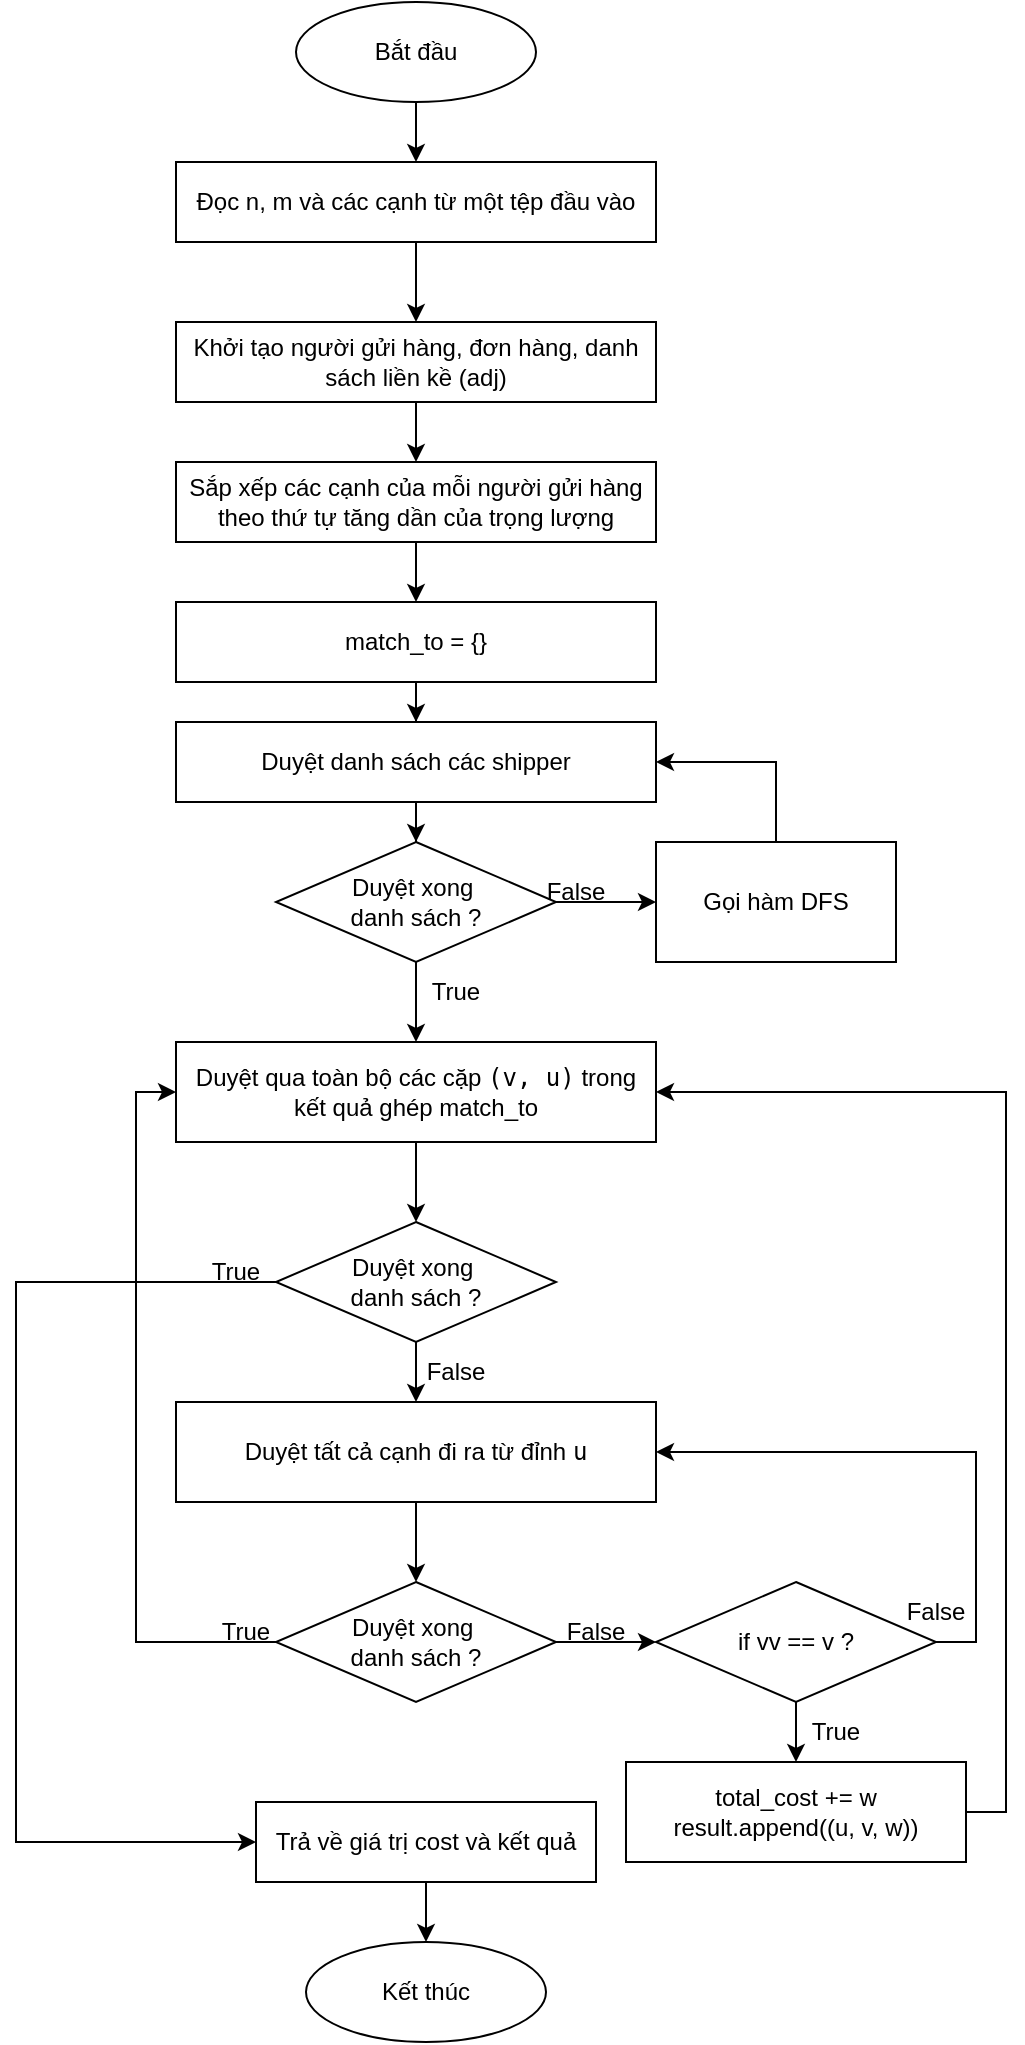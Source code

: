 <mxfile version="28.2.5" pages="2">
  <diagram name="Page-1" id="xVQ26TS-9nPnl3b0Swa5">
    <mxGraphModel dx="1240" dy="676" grid="1" gridSize="10" guides="1" tooltips="1" connect="1" arrows="1" fold="1" page="1" pageScale="1" pageWidth="850" pageHeight="1100" math="0" shadow="0">
      <root>
        <mxCell id="0" />
        <mxCell id="1" parent="0" />
        <mxCell id="2A_SbFSFQwI9NCKNKfQg-3" value="" style="edgeStyle=orthogonalEdgeStyle;rounded=0;orthogonalLoop=1;jettySize=auto;html=1;" edge="1" parent="1" source="2A_SbFSFQwI9NCKNKfQg-1" target="2A_SbFSFQwI9NCKNKfQg-2">
          <mxGeometry relative="1" as="geometry" />
        </mxCell>
        <mxCell id="2A_SbFSFQwI9NCKNKfQg-1" value="Bắt đầu" style="ellipse;whiteSpace=wrap;html=1;" vertex="1" parent="1">
          <mxGeometry x="340" y="30" width="120" height="50" as="geometry" />
        </mxCell>
        <mxCell id="2A_SbFSFQwI9NCKNKfQg-5" value="" style="edgeStyle=orthogonalEdgeStyle;rounded=0;orthogonalLoop=1;jettySize=auto;html=1;" edge="1" parent="1" source="2A_SbFSFQwI9NCKNKfQg-2" target="2A_SbFSFQwI9NCKNKfQg-4">
          <mxGeometry relative="1" as="geometry" />
        </mxCell>
        <mxCell id="2A_SbFSFQwI9NCKNKfQg-2" value="Đọc n, m và các cạnh từ một tệp đầu vào" style="rounded=0;whiteSpace=wrap;html=1;" vertex="1" parent="1">
          <mxGeometry x="280" y="110" width="240" height="40" as="geometry" />
        </mxCell>
        <mxCell id="2A_SbFSFQwI9NCKNKfQg-7" value="" style="edgeStyle=orthogonalEdgeStyle;rounded=0;orthogonalLoop=1;jettySize=auto;html=1;" edge="1" parent="1" source="2A_SbFSFQwI9NCKNKfQg-4" target="2A_SbFSFQwI9NCKNKfQg-6">
          <mxGeometry relative="1" as="geometry" />
        </mxCell>
        <mxCell id="2A_SbFSFQwI9NCKNKfQg-4" value="Khởi tạo người gửi hàng, đơn hàng, danh sách liền kề (adj)" style="rounded=0;whiteSpace=wrap;html=1;" vertex="1" parent="1">
          <mxGeometry x="280" y="190" width="240" height="40" as="geometry" />
        </mxCell>
        <mxCell id="2A_SbFSFQwI9NCKNKfQg-9" value="" style="edgeStyle=orthogonalEdgeStyle;rounded=0;orthogonalLoop=1;jettySize=auto;html=1;" edge="1" parent="1" source="2A_SbFSFQwI9NCKNKfQg-6" target="2A_SbFSFQwI9NCKNKfQg-8">
          <mxGeometry relative="1" as="geometry" />
        </mxCell>
        <mxCell id="2A_SbFSFQwI9NCKNKfQg-6" value="Sắp xếp các cạnh của mỗi người gửi hàng theo thứ tự tăng dần của trọng lượng" style="rounded=0;whiteSpace=wrap;html=1;" vertex="1" parent="1">
          <mxGeometry x="280" y="260" width="240" height="40" as="geometry" />
        </mxCell>
        <mxCell id="2A_SbFSFQwI9NCKNKfQg-11" value="" style="edgeStyle=orthogonalEdgeStyle;rounded=0;orthogonalLoop=1;jettySize=auto;html=1;" edge="1" parent="1" source="2A_SbFSFQwI9NCKNKfQg-8" target="2A_SbFSFQwI9NCKNKfQg-10">
          <mxGeometry relative="1" as="geometry" />
        </mxCell>
        <mxCell id="2A_SbFSFQwI9NCKNKfQg-8" value="match_to = {}" style="rounded=0;whiteSpace=wrap;html=1;" vertex="1" parent="1">
          <mxGeometry x="280" y="330" width="240" height="40" as="geometry" />
        </mxCell>
        <mxCell id="2A_SbFSFQwI9NCKNKfQg-13" value="" style="edgeStyle=orthogonalEdgeStyle;rounded=0;orthogonalLoop=1;jettySize=auto;html=1;" edge="1" parent="1" source="2A_SbFSFQwI9NCKNKfQg-10" target="2A_SbFSFQwI9NCKNKfQg-12">
          <mxGeometry relative="1" as="geometry" />
        </mxCell>
        <mxCell id="2A_SbFSFQwI9NCKNKfQg-10" value="Duyệt danh sách các shipper" style="rounded=0;whiteSpace=wrap;html=1;" vertex="1" parent="1">
          <mxGeometry x="280" y="390" width="240" height="40" as="geometry" />
        </mxCell>
        <mxCell id="2A_SbFSFQwI9NCKNKfQg-15" style="edgeStyle=orthogonalEdgeStyle;rounded=0;orthogonalLoop=1;jettySize=auto;html=1;exitX=1;exitY=0.5;exitDx=0;exitDy=0;entryX=0;entryY=0.5;entryDx=0;entryDy=0;" edge="1" parent="1" source="2A_SbFSFQwI9NCKNKfQg-12" target="2A_SbFSFQwI9NCKNKfQg-14">
          <mxGeometry relative="1" as="geometry" />
        </mxCell>
        <mxCell id="2A_SbFSFQwI9NCKNKfQg-17" value="" style="edgeStyle=orthogonalEdgeStyle;rounded=0;orthogonalLoop=1;jettySize=auto;html=1;" edge="1" parent="1" source="2A_SbFSFQwI9NCKNKfQg-12" target="2A_SbFSFQwI9NCKNKfQg-16">
          <mxGeometry relative="1" as="geometry" />
        </mxCell>
        <mxCell id="2A_SbFSFQwI9NCKNKfQg-12" value="Duyệt xong&amp;nbsp;&lt;div&gt;danh sách ?&lt;/div&gt;" style="rhombus;whiteSpace=wrap;html=1;" vertex="1" parent="1">
          <mxGeometry x="330" y="450" width="140" height="60" as="geometry" />
        </mxCell>
        <mxCell id="2A_SbFSFQwI9NCKNKfQg-18" style="edgeStyle=orthogonalEdgeStyle;rounded=0;orthogonalLoop=1;jettySize=auto;html=1;exitX=0.5;exitY=0;exitDx=0;exitDy=0;entryX=1;entryY=0.5;entryDx=0;entryDy=0;" edge="1" parent="1" source="2A_SbFSFQwI9NCKNKfQg-14" target="2A_SbFSFQwI9NCKNKfQg-10">
          <mxGeometry relative="1" as="geometry" />
        </mxCell>
        <mxCell id="2A_SbFSFQwI9NCKNKfQg-14" value="Gọi hàm DFS" style="rounded=0;whiteSpace=wrap;html=1;" vertex="1" parent="1">
          <mxGeometry x="520" y="450" width="120" height="60" as="geometry" />
        </mxCell>
        <mxCell id="2A_SbFSFQwI9NCKNKfQg-20" value="" style="edgeStyle=orthogonalEdgeStyle;rounded=0;orthogonalLoop=1;jettySize=auto;html=1;" edge="1" parent="1" source="2A_SbFSFQwI9NCKNKfQg-16" target="2A_SbFSFQwI9NCKNKfQg-19">
          <mxGeometry relative="1" as="geometry" />
        </mxCell>
        <mxCell id="2A_SbFSFQwI9NCKNKfQg-16" value="Duyệt qua toàn bộ các cặp &lt;code data-end=&quot;485&quot; data-start=&quot;477&quot;&gt;(v, u)&lt;/code&gt; trong kết quả ghép match_to" style="rounded=0;whiteSpace=wrap;html=1;" vertex="1" parent="1">
          <mxGeometry x="280" y="550" width="240" height="50" as="geometry" />
        </mxCell>
        <mxCell id="3Od6S8CFi3i6scTGe9zs-7" value="" style="edgeStyle=orthogonalEdgeStyle;rounded=0;orthogonalLoop=1;jettySize=auto;html=1;" edge="1" parent="1" source="2A_SbFSFQwI9NCKNKfQg-19" target="2A_SbFSFQwI9NCKNKfQg-22">
          <mxGeometry relative="1" as="geometry" />
        </mxCell>
        <mxCell id="3Od6S8CFi3i6scTGe9zs-9" style="edgeStyle=orthogonalEdgeStyle;rounded=0;orthogonalLoop=1;jettySize=auto;html=1;entryX=0;entryY=0.5;entryDx=0;entryDy=0;" edge="1" parent="1" source="2A_SbFSFQwI9NCKNKfQg-19" target="2A_SbFSFQwI9NCKNKfQg-31">
          <mxGeometry relative="1" as="geometry">
            <Array as="points">
              <mxPoint x="200" y="670" />
              <mxPoint x="200" y="950" />
            </Array>
          </mxGeometry>
        </mxCell>
        <mxCell id="2A_SbFSFQwI9NCKNKfQg-19" value="Duyệt xong&amp;nbsp;&lt;div&gt;danh sách ?&lt;/div&gt;" style="rhombus;whiteSpace=wrap;html=1;" vertex="1" parent="1">
          <mxGeometry x="330" y="640" width="140" height="60" as="geometry" />
        </mxCell>
        <mxCell id="2A_SbFSFQwI9NCKNKfQg-25" value="" style="edgeStyle=orthogonalEdgeStyle;rounded=0;orthogonalLoop=1;jettySize=auto;html=1;" edge="1" parent="1" source="2A_SbFSFQwI9NCKNKfQg-22" target="2A_SbFSFQwI9NCKNKfQg-24">
          <mxGeometry relative="1" as="geometry" />
        </mxCell>
        <mxCell id="2A_SbFSFQwI9NCKNKfQg-22" value="Duyệt tất cả cạnh đi ra từ đỉnh &lt;code data-end=&quot;744&quot; data-start=&quot;741&quot;&gt;u&lt;/code&gt;" style="rounded=0;whiteSpace=wrap;html=1;" vertex="1" parent="1">
          <mxGeometry x="280" y="730" width="240" height="50" as="geometry" />
        </mxCell>
        <mxCell id="2A_SbFSFQwI9NCKNKfQg-27" style="edgeStyle=orthogonalEdgeStyle;rounded=0;orthogonalLoop=1;jettySize=auto;html=1;exitX=1;exitY=0.5;exitDx=0;exitDy=0;entryX=0;entryY=0.5;entryDx=0;entryDy=0;" edge="1" parent="1" source="2A_SbFSFQwI9NCKNKfQg-24" target="2A_SbFSFQwI9NCKNKfQg-26">
          <mxGeometry relative="1" as="geometry" />
        </mxCell>
        <mxCell id="3Od6S8CFi3i6scTGe9zs-6" style="edgeStyle=orthogonalEdgeStyle;rounded=0;orthogonalLoop=1;jettySize=auto;html=1;exitX=0;exitY=0.5;exitDx=0;exitDy=0;entryX=0;entryY=0.5;entryDx=0;entryDy=0;" edge="1" parent="1" source="2A_SbFSFQwI9NCKNKfQg-24" target="2A_SbFSFQwI9NCKNKfQg-16">
          <mxGeometry relative="1" as="geometry" />
        </mxCell>
        <mxCell id="2A_SbFSFQwI9NCKNKfQg-24" value="Duyệt xong&amp;nbsp;&lt;div&gt;danh sách ?&lt;/div&gt;" style="rhombus;whiteSpace=wrap;html=1;" vertex="1" parent="1">
          <mxGeometry x="330" y="820" width="140" height="60" as="geometry" />
        </mxCell>
        <mxCell id="2A_SbFSFQwI9NCKNKfQg-29" value="" style="edgeStyle=orthogonalEdgeStyle;rounded=0;orthogonalLoop=1;jettySize=auto;html=1;" edge="1" parent="1" source="2A_SbFSFQwI9NCKNKfQg-26" target="2A_SbFSFQwI9NCKNKfQg-28">
          <mxGeometry relative="1" as="geometry" />
        </mxCell>
        <mxCell id="2A_SbFSFQwI9NCKNKfQg-30" style="edgeStyle=orthogonalEdgeStyle;rounded=0;orthogonalLoop=1;jettySize=auto;html=1;exitX=1;exitY=0.5;exitDx=0;exitDy=0;entryX=1;entryY=0.5;entryDx=0;entryDy=0;" edge="1" parent="1" source="2A_SbFSFQwI9NCKNKfQg-26" target="2A_SbFSFQwI9NCKNKfQg-22">
          <mxGeometry relative="1" as="geometry" />
        </mxCell>
        <mxCell id="2A_SbFSFQwI9NCKNKfQg-26" value="if vv == v ?" style="rhombus;whiteSpace=wrap;html=1;" vertex="1" parent="1">
          <mxGeometry x="520" y="820" width="140" height="60" as="geometry" />
        </mxCell>
        <mxCell id="3Od6S8CFi3i6scTGe9zs-8" style="edgeStyle=orthogonalEdgeStyle;rounded=0;orthogonalLoop=1;jettySize=auto;html=1;exitX=1;exitY=0.5;exitDx=0;exitDy=0;entryX=1;entryY=0.5;entryDx=0;entryDy=0;" edge="1" parent="1" source="2A_SbFSFQwI9NCKNKfQg-28" target="2A_SbFSFQwI9NCKNKfQg-16">
          <mxGeometry relative="1" as="geometry" />
        </mxCell>
        <mxCell id="2A_SbFSFQwI9NCKNKfQg-28" value="total_cost += w&lt;div&gt;result.append((u, v, w))&lt;/div&gt;" style="rounded=0;whiteSpace=wrap;html=1;" vertex="1" parent="1">
          <mxGeometry x="505" y="910" width="170" height="50" as="geometry" />
        </mxCell>
        <mxCell id="2A_SbFSFQwI9NCKNKfQg-38" value="" style="edgeStyle=orthogonalEdgeStyle;rounded=0;orthogonalLoop=1;jettySize=auto;html=1;" edge="1" parent="1" source="2A_SbFSFQwI9NCKNKfQg-31" target="2A_SbFSFQwI9NCKNKfQg-37">
          <mxGeometry relative="1" as="geometry" />
        </mxCell>
        <mxCell id="2A_SbFSFQwI9NCKNKfQg-31" value="Trả về giá trị cost và kết quả" style="rounded=0;whiteSpace=wrap;html=1;" vertex="1" parent="1">
          <mxGeometry x="320" y="930" width="170" height="40" as="geometry" />
        </mxCell>
        <mxCell id="2A_SbFSFQwI9NCKNKfQg-37" value="Kết thúc" style="ellipse;whiteSpace=wrap;html=1;" vertex="1" parent="1">
          <mxGeometry x="345" y="1000" width="120" height="50" as="geometry" />
        </mxCell>
        <mxCell id="3Od6S8CFi3i6scTGe9zs-10" value="True" style="text;strokeColor=none;align=center;fillColor=none;html=1;verticalAlign=middle;whiteSpace=wrap;rounded=0;" vertex="1" parent="1">
          <mxGeometry x="390" y="510" width="60" height="30" as="geometry" />
        </mxCell>
        <mxCell id="3Od6S8CFi3i6scTGe9zs-11" value="False" style="text;strokeColor=none;align=center;fillColor=none;html=1;verticalAlign=middle;whiteSpace=wrap;rounded=0;" vertex="1" parent="1">
          <mxGeometry x="450" y="460" width="60" height="30" as="geometry" />
        </mxCell>
        <mxCell id="3Od6S8CFi3i6scTGe9zs-12" value="True" style="text;strokeColor=none;align=center;fillColor=none;html=1;verticalAlign=middle;whiteSpace=wrap;rounded=0;" vertex="1" parent="1">
          <mxGeometry x="280" y="650" width="60" height="30" as="geometry" />
        </mxCell>
        <mxCell id="3Od6S8CFi3i6scTGe9zs-13" value="False" style="text;strokeColor=none;align=center;fillColor=none;html=1;verticalAlign=middle;whiteSpace=wrap;rounded=0;" vertex="1" parent="1">
          <mxGeometry x="390" y="700" width="60" height="30" as="geometry" />
        </mxCell>
        <mxCell id="3Od6S8CFi3i6scTGe9zs-14" value="True" style="text;strokeColor=none;align=center;fillColor=none;html=1;verticalAlign=middle;whiteSpace=wrap;rounded=0;" vertex="1" parent="1">
          <mxGeometry x="285" y="830" width="60" height="30" as="geometry" />
        </mxCell>
        <mxCell id="3Od6S8CFi3i6scTGe9zs-15" value="False" style="text;strokeColor=none;align=center;fillColor=none;html=1;verticalAlign=middle;whiteSpace=wrap;rounded=0;" vertex="1" parent="1">
          <mxGeometry x="460" y="830" width="60" height="30" as="geometry" />
        </mxCell>
        <mxCell id="3Od6S8CFi3i6scTGe9zs-16" value="False" style="text;strokeColor=none;align=center;fillColor=none;html=1;verticalAlign=middle;whiteSpace=wrap;rounded=0;" vertex="1" parent="1">
          <mxGeometry x="630" y="820" width="60" height="30" as="geometry" />
        </mxCell>
        <mxCell id="3Od6S8CFi3i6scTGe9zs-17" value="True" style="text;strokeColor=none;align=center;fillColor=none;html=1;verticalAlign=middle;whiteSpace=wrap;rounded=0;" vertex="1" parent="1">
          <mxGeometry x="580" y="880" width="60" height="30" as="geometry" />
        </mxCell>
      </root>
    </mxGraphModel>
  </diagram>
  <diagram id="YGLkKydmFXJNacxht6CW" name="Page-2">
    <mxGraphModel dx="983" dy="536" grid="1" gridSize="10" guides="1" tooltips="1" connect="1" arrows="1" fold="1" page="1" pageScale="1" pageWidth="850" pageHeight="1100" math="0" shadow="0">
      <root>
        <mxCell id="0" />
        <mxCell id="1" parent="0" />
        <mxCell id="BuTLXM4rKSmtT2MdxAmf-3" value="" style="edgeStyle=orthogonalEdgeStyle;rounded=0;orthogonalLoop=1;jettySize=auto;html=1;" edge="1" parent="1" source="BuTLXM4rKSmtT2MdxAmf-1" target="BuTLXM4rKSmtT2MdxAmf-2">
          <mxGeometry relative="1" as="geometry" />
        </mxCell>
        <mxCell id="BuTLXM4rKSmtT2MdxAmf-1" value="Bắt đầu" style="ellipse;whiteSpace=wrap;html=1;" vertex="1" parent="1">
          <mxGeometry x="360" y="40" width="120" height="50" as="geometry" />
        </mxCell>
        <mxCell id="0rB2-SKs5Lnc0A8TI4xo-2" value="" style="edgeStyle=orthogonalEdgeStyle;rounded=0;orthogonalLoop=1;jettySize=auto;html=1;" edge="1" parent="1" source="BuTLXM4rKSmtT2MdxAmf-2" target="0rB2-SKs5Lnc0A8TI4xo-1">
          <mxGeometry relative="1" as="geometry" />
        </mxCell>
        <mxCell id="BuTLXM4rKSmtT2MdxAmf-2" value="Duyệt tất cả order mà &lt;code data-end=&quot;1831&quot; data-start=&quot;1828&quot;&gt;u&lt;/code&gt; có cạnh tới" style="rounded=0;whiteSpace=wrap;html=1;" vertex="1" parent="1">
          <mxGeometry x="320" y="120" width="200" height="40" as="geometry" />
        </mxCell>
        <mxCell id="0rB2-SKs5Lnc0A8TI4xo-4" style="edgeStyle=orthogonalEdgeStyle;rounded=0;orthogonalLoop=1;jettySize=auto;html=1;exitX=1;exitY=0.5;exitDx=0;exitDy=0;entryX=0;entryY=0.5;entryDx=0;entryDy=0;" edge="1" parent="1" source="0rB2-SKs5Lnc0A8TI4xo-1" target="0rB2-SKs5Lnc0A8TI4xo-3">
          <mxGeometry relative="1" as="geometry" />
        </mxCell>
        <mxCell id="0rB2-SKs5Lnc0A8TI4xo-1" value="Duyệt xong&amp;nbsp;&lt;div&gt;danh sách ?&lt;/div&gt;" style="rhombus;whiteSpace=wrap;html=1;" vertex="1" parent="1">
          <mxGeometry x="350" y="180" width="140" height="60" as="geometry" />
        </mxCell>
        <mxCell id="0rB2-SKs5Lnc0A8TI4xo-5" style="edgeStyle=orthogonalEdgeStyle;rounded=0;orthogonalLoop=1;jettySize=auto;html=1;exitX=0.5;exitY=0;exitDx=0;exitDy=0;entryX=1;entryY=0.5;entryDx=0;entryDy=0;" edge="1" parent="1" source="0rB2-SKs5Lnc0A8TI4xo-3" target="BuTLXM4rKSmtT2MdxAmf-2">
          <mxGeometry relative="1" as="geometry" />
        </mxCell>
        <mxCell id="0rB2-SKs5Lnc0A8TI4xo-7" value="" style="edgeStyle=orthogonalEdgeStyle;rounded=0;orthogonalLoop=1;jettySize=auto;html=1;" edge="1" parent="1" source="0rB2-SKs5Lnc0A8TI4xo-3" target="0rB2-SKs5Lnc0A8TI4xo-6">
          <mxGeometry relative="1" as="geometry" />
        </mxCell>
        <mxCell id="0rB2-SKs5Lnc0A8TI4xo-3" value="if v in used ?" style="rhombus;whiteSpace=wrap;html=1;" vertex="1" parent="1">
          <mxGeometry x="560" y="180" width="140" height="60" as="geometry" />
        </mxCell>
        <mxCell id="0rB2-SKs5Lnc0A8TI4xo-9" value="" style="edgeStyle=orthogonalEdgeStyle;rounded=0;orthogonalLoop=1;jettySize=auto;html=1;" edge="1" parent="1" source="0rB2-SKs5Lnc0A8TI4xo-6" target="0rB2-SKs5Lnc0A8TI4xo-8">
          <mxGeometry relative="1" as="geometry" />
        </mxCell>
        <mxCell id="0rB2-SKs5Lnc0A8TI4xo-6" value="used.add(v)" style="rounded=0;whiteSpace=wrap;html=1;" vertex="1" parent="1">
          <mxGeometry x="570" y="280" width="120" height="40" as="geometry" />
        </mxCell>
        <mxCell id="0rB2-SKs5Lnc0A8TI4xo-11" value="" style="edgeStyle=orthogonalEdgeStyle;rounded=0;orthogonalLoop=1;jettySize=auto;html=1;" edge="1" parent="1" source="0rB2-SKs5Lnc0A8TI4xo-8" target="0rB2-SKs5Lnc0A8TI4xo-10">
          <mxGeometry relative="1" as="geometry" />
        </mxCell>
        <mxCell id="0rB2-SKs5Lnc0A8TI4xo-13" value="" style="edgeStyle=orthogonalEdgeStyle;rounded=0;orthogonalLoop=1;jettySize=auto;html=1;" edge="1" parent="1" source="0rB2-SKs5Lnc0A8TI4xo-8" target="0rB2-SKs5Lnc0A8TI4xo-12">
          <mxGeometry relative="1" as="geometry" />
        </mxCell>
        <mxCell id="0rB2-SKs5Lnc0A8TI4xo-8" value="if v not in match_to ?" style="rhombus;whiteSpace=wrap;html=1;" vertex="1" parent="1">
          <mxGeometry x="560" y="350" width="140" height="60" as="geometry" />
        </mxCell>
        <mxCell id="0rB2-SKs5Lnc0A8TI4xo-10" value="&lt;div style=&quot;font-family: Consolas, &amp;quot;Courier New&amp;quot;, monospace; font-size: 14px; line-height: 19px; white-space: pre;&quot;&gt;&lt;span style=&quot;font-family: Helvetica; font-size: 12px; white-space: normal; background-color: rgb(255, 255, 255);&quot;&gt;match_to[v] = u&lt;/span&gt;&lt;/div&gt;" style="rounded=0;whiteSpace=wrap;html=1;" vertex="1" parent="1">
          <mxGeometry x="570" y="440" width="120" height="40" as="geometry" />
        </mxCell>
        <mxCell id="0rB2-SKs5Lnc0A8TI4xo-14" style="edgeStyle=orthogonalEdgeStyle;rounded=0;orthogonalLoop=1;jettySize=auto;html=1;exitX=0.5;exitY=1;exitDx=0;exitDy=0;entryX=0;entryY=0.5;entryDx=0;entryDy=0;" edge="1" parent="1" source="0rB2-SKs5Lnc0A8TI4xo-12" target="0rB2-SKs5Lnc0A8TI4xo-10">
          <mxGeometry relative="1" as="geometry" />
        </mxCell>
        <mxCell id="0rB2-SKs5Lnc0A8TI4xo-12" value="&lt;div style=&quot;font-family: Consolas, &amp;quot;Courier New&amp;quot;, monospace; font-size: 14px; line-height: 19px; white-space: pre;&quot;&gt;&lt;span style=&quot;font-family: Helvetica; font-size: 12px; white-space: normal; background-color: rgb(255, 255, 255);&quot;&gt;Gọi lại hàm DFS&lt;/span&gt;&lt;/div&gt;" style="rounded=0;whiteSpace=wrap;html=1;" vertex="1" parent="1">
          <mxGeometry x="400" y="360" width="120" height="40" as="geometry" />
        </mxCell>
      </root>
    </mxGraphModel>
  </diagram>
</mxfile>
